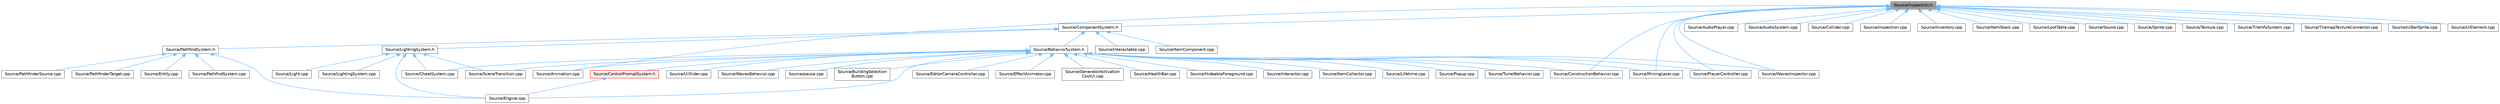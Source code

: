digraph "Source/Inspection.h"
{
 // LATEX_PDF_SIZE
  bgcolor="transparent";
  edge [fontname=Helvetica,fontsize=10,labelfontname=Helvetica,labelfontsize=10];
  node [fontname=Helvetica,fontsize=10,shape=box,height=0.2,width=0.4];
  Node1 [id="Node000001",label="Source/Inspection.h",height=0.2,width=0.4,color="gray40", fillcolor="grey60", style="filled", fontcolor="black",tooltip="Helper methods for inspecting things."];
  Node1 -> Node2 [id="edge1_Node000001_Node000002",dir="back",color="steelblue1",style="solid",tooltip=" "];
  Node2 [id="Node000002",label="Source/Animation.cpp",height=0.2,width=0.4,color="grey40", fillcolor="white", style="filled",URL="$d3/da9/Animation_8cpp.html",tooltip="animation component implimentation"];
  Node1 -> Node3 [id="edge2_Node000001_Node000003",dir="back",color="steelblue1",style="solid",tooltip=" "];
  Node3 [id="Node000003",label="Source/AudioPlayer.cpp",height=0.2,width=0.4,color="grey40", fillcolor="white", style="filled",URL="$d2/d04/AudioPlayer_8cpp.html",tooltip="Component that plays audio."];
  Node1 -> Node4 [id="edge3_Node000001_Node000004",dir="back",color="steelblue1",style="solid",tooltip=" "];
  Node4 [id="Node000004",label="Source/AudioSystem.cpp",height=0.2,width=0.4,color="grey40", fillcolor="white", style="filled",URL="$de/d95/AudioSystem_8cpp.html",tooltip="System that implements FMOD and allows the loading and playing of audio."];
  Node1 -> Node5 [id="edge4_Node000001_Node000005",dir="back",color="steelblue1",style="solid",tooltip=" "];
  Node5 [id="Node000005",label="Source/Collider.cpp",height=0.2,width=0.4,color="grey40", fillcolor="white", style="filled",URL="$d5/dab/Collider_8cpp.html",tooltip="Base component for detecting collisions."];
  Node1 -> Node6 [id="edge5_Node000001_Node000006",dir="back",color="steelblue1",style="solid",tooltip=" "];
  Node6 [id="Node000006",label="Source/ComponentSystem.h",height=0.2,width=0.4,color="grey40", fillcolor="white", style="filled",URL="$dc/dbb/ComponentSystem_8h.html",tooltip="System that keeps track of a specific kind of Component."];
  Node6 -> Node7 [id="edge6_Node000006_Node000007",dir="back",color="steelblue1",style="solid",tooltip=" "];
  Node7 [id="Node000007",label="Source/BehaviorSystem.h",height=0.2,width=0.4,color="grey40", fillcolor="white", style="filled",URL="$db/d32/BehaviorSystem_8h.html",tooltip="System that keeps track of and updates a specific kind of Behavior."];
  Node7 -> Node2 [id="edge7_Node000007_Node000002",dir="back",color="steelblue1",style="solid",tooltip=" "];
  Node7 -> Node8 [id="edge8_Node000007_Node000008",dir="back",color="steelblue1",style="solid",tooltip=" "];
  Node8 [id="Node000008",label="Source/BuildingSelection\lButton.cpp",height=0.2,width=0.4,color="grey40", fillcolor="white", style="filled",URL="$db/d86/BuildingSelectionButton_8cpp.html",tooltip="button that selects which building the ConstructionManager should place"];
  Node7 -> Node9 [id="edge9_Node000007_Node000009",dir="back",color="steelblue1",style="solid",tooltip=" "];
  Node9 [id="Node000009",label="Source/CheatSystem.cpp",height=0.2,width=0.4,color="grey40", fillcolor="white", style="filled",URL="$da/d87/CheatSystem_8cpp.html",tooltip="CheatSystem Class definition."];
  Node7 -> Node10 [id="edge10_Node000007_Node000010",dir="back",color="steelblue1",style="solid",tooltip=" "];
  Node10 [id="Node000010",label="Source/ConstructionBehavior.cpp",height=0.2,width=0.4,color="grey40", fillcolor="white", style="filled",URL="$d7/ded/ConstructionBehavior_8cpp.html",tooltip="handles the construction of towers and modification of terrain"];
  Node7 -> Node11 [id="edge11_Node000007_Node000011",dir="back",color="steelblue1",style="solid",tooltip=" "];
  Node11 [id="Node000011",label="Source/ControlPromptSystem.h",height=0.2,width=0.4,color="red", fillcolor="#FFF0F0", style="filled",URL="$d5/db3/ControlPromptSystem_8h.html",tooltip="System that displays ControlPrompts from Actions."];
  Node11 -> Node14 [id="edge12_Node000011_Node000014",dir="back",color="steelblue1",style="solid",tooltip=" "];
  Node14 [id="Node000014",label="Source/Engine.cpp",height=0.2,width=0.4,color="grey40", fillcolor="white", style="filled",URL="$d6/d0c/Engine_8cpp.html",tooltip="Engine class."];
  Node7 -> Node15 [id="edge13_Node000007_Node000015",dir="back",color="steelblue1",style="solid",tooltip=" "];
  Node15 [id="Node000015",label="Source/EditorCameraController.cpp",height=0.2,width=0.4,color="grey40", fillcolor="white", style="filled",URL="$d4/d1e/EditorCameraController_8cpp.html",tooltip="controls the camera while in the editor"];
  Node7 -> Node16 [id="edge14_Node000007_Node000016",dir="back",color="steelblue1",style="solid",tooltip=" "];
  Node16 [id="Node000016",label="Source/EffectAnimator.cpp",height=0.2,width=0.4,color="grey40", fillcolor="white", style="filled",URL="$dc/dd4/EffectAnimator_8cpp.html",tooltip="Component that animates a Transform's matrix."];
  Node7 -> Node14 [id="edge15_Node000007_Node000014",dir="back",color="steelblue1",style="solid",tooltip=" "];
  Node7 -> Node17 [id="edge16_Node000007_Node000017",dir="back",color="steelblue1",style="solid",tooltip=" "];
  Node17 [id="Node000017",label="Source/GeneratorActivation\lCostUi.cpp",height=0.2,width=0.4,color="grey40", fillcolor="white", style="filled",URL="$de/df8/GeneratorActivationCostUi_8cpp.html",tooltip="displays the costs of activating generators"];
  Node7 -> Node18 [id="edge17_Node000007_Node000018",dir="back",color="steelblue1",style="solid",tooltip=" "];
  Node18 [id="Node000018",label="Source/HealthBar.cpp",height=0.2,width=0.4,color="grey40", fillcolor="white", style="filled",URL="$d9/d01/HealthBar_8cpp.html",tooltip="health bar UI that displays offset from an Entity with a Health component"];
  Node7 -> Node19 [id="edge18_Node000007_Node000019",dir="back",color="steelblue1",style="solid",tooltip=" "];
  Node19 [id="Node000019",label="Source/HideableForeground.cpp",height=0.2,width=0.4,color="grey40", fillcolor="white", style="filled",URL="$da/da6/HideableForeground_8cpp.html",tooltip="Component that hides an attached Sprite when it overlaps something."];
  Node7 -> Node20 [id="edge19_Node000007_Node000020",dir="back",color="steelblue1",style="solid",tooltip=" "];
  Node20 [id="Node000020",label="Source/Interactor.cpp",height=0.2,width=0.4,color="grey40", fillcolor="white", style="filled",URL="$de/de6/Interactor_8cpp.html",tooltip="Behavior that can interact with nearby Interactable Components."];
  Node7 -> Node21 [id="edge20_Node000007_Node000021",dir="back",color="steelblue1",style="solid",tooltip=" "];
  Node21 [id="Node000021",label="Source/ItemCollector.cpp",height=0.2,width=0.4,color="grey40", fillcolor="white", style="filled",URL="$d1/db9/ItemCollector_8cpp.html",tooltip="Component that attracts and collects item entities in the world."];
  Node7 -> Node22 [id="edge21_Node000007_Node000022",dir="back",color="steelblue1",style="solid",tooltip=" "];
  Node22 [id="Node000022",label="Source/Lifetime.cpp",height=0.2,width=0.4,color="grey40", fillcolor="white", style="filled",URL="$df/df1/Lifetime_8cpp.html",tooltip="Component that destroys it's Enity after a given length of time."];
  Node7 -> Node23 [id="edge22_Node000007_Node000023",dir="back",color="steelblue1",style="solid",tooltip=" "];
  Node23 [id="Node000023",label="Source/MiningLaser.cpp",height=0.2,width=0.4,color="grey40", fillcolor="white", style="filled",URL="$d6/db4/MiningLaser_8cpp.html",tooltip="Digging laser controllable by an entity."];
  Node7 -> Node24 [id="edge23_Node000007_Node000024",dir="back",color="steelblue1",style="solid",tooltip=" "];
  Node24 [id="Node000024",label="Source/PlayerController.cpp",height=0.2,width=0.4,color="grey40", fillcolor="white", style="filled",URL="$d3/d7e/PlayerController_8cpp.html",tooltip="PlayerController Behaviour Class."];
  Node7 -> Node25 [id="edge24_Node000007_Node000025",dir="back",color="steelblue1",style="solid",tooltip=" "];
  Node25 [id="Node000025",label="Source/Popup.cpp",height=0.2,width=0.4,color="grey40", fillcolor="white", style="filled",URL="$d8/dc8/Popup_8cpp.html",tooltip="DESCRIPTION HERE."];
  Node7 -> Node26 [id="edge25_Node000007_Node000026",dir="back",color="steelblue1",style="solid",tooltip=" "];
  Node26 [id="Node000026",label="Source/SceneTransition.cpp",height=0.2,width=0.4,color="grey40", fillcolor="white", style="filled",URL="$d3/dfb/SceneTransition_8cpp.html",tooltip="fades a texture out and in when transitioning between scenes"];
  Node7 -> Node27 [id="edge26_Node000007_Node000027",dir="back",color="steelblue1",style="solid",tooltip=" "];
  Node27 [id="Node000027",label="Source/TurretBehavior.cpp",height=0.2,width=0.4,color="grey40", fillcolor="white", style="filled",URL="$dc/d0a/TurretBehavior_8cpp.html",tooltip="Behavior Compenent for Basic Turret"];
  Node7 -> Node28 [id="edge27_Node000007_Node000028",dir="back",color="steelblue1",style="solid",tooltip=" "];
  Node28 [id="Node000028",label="Source/UiSlider.cpp",height=0.2,width=0.4,color="grey40", fillcolor="white", style="filled",URL="$d7/d90/UiSlider_8cpp.html",tooltip="Ui Slider component."];
  Node7 -> Node29 [id="edge28_Node000007_Node000029",dir="back",color="steelblue1",style="solid",tooltip=" "];
  Node29 [id="Node000029",label="Source/WavesBehavior.cpp",height=0.2,width=0.4,color="grey40", fillcolor="white", style="filled",URL="$db/d72/WavesBehavior_8cpp.html",tooltip="Definitions for wave and spawning behavior."];
  Node7 -> Node30 [id="edge29_Node000007_Node000030",dir="back",color="steelblue1",style="solid",tooltip=" "];
  Node30 [id="Node000030",label="Source/WavesInspector.cpp",height=0.2,width=0.4,color="grey40", fillcolor="white", style="filled",URL="$d2/d6b/WavesInspector_8cpp.html",tooltip="Definitions for wave and spawning editing in game."];
  Node7 -> Node31 [id="edge30_Node000007_Node000031",dir="back",color="steelblue1",style="solid",tooltip=" "];
  Node31 [id="Node000031",label="Source/pause.cpp",height=0.2,width=0.4,color="grey40", fillcolor="white", style="filled",URL="$dc/d6c/pause_8cpp.html",tooltip="Component that pauses the game when the PauseComponent button is pressed."];
  Node6 -> Node32 [id="edge31_Node000006_Node000032",dir="back",color="steelblue1",style="solid",tooltip=" "];
  Node32 [id="Node000032",label="Source/Interactable.cpp",height=0.2,width=0.4,color="grey40", fillcolor="white", style="filled",URL="$dc/dab/Interactable_8cpp.html",tooltip="Component which can be interacted with by pressing a button when nearby."];
  Node6 -> Node33 [id="edge32_Node000006_Node000033",dir="back",color="steelblue1",style="solid",tooltip=" "];
  Node33 [id="Node000033",label="Source/ItemComponent.cpp",height=0.2,width=0.4,color="grey40", fillcolor="white", style="filled",URL="$d2/d5a/ItemComponent_8cpp.html",tooltip="Item in the world that can be picked up."];
  Node6 -> Node34 [id="edge33_Node000006_Node000034",dir="back",color="steelblue1",style="solid",tooltip=" "];
  Node34 [id="Node000034",label="Source/LightingSystem.h",height=0.2,width=0.4,color="grey40", fillcolor="white", style="filled",URL="$d4/dbd/LightingSystem_8h.html",tooltip="Lighting system interface."];
  Node34 -> Node9 [id="edge34_Node000034_Node000009",dir="back",color="steelblue1",style="solid",tooltip=" "];
  Node34 -> Node14 [id="edge35_Node000034_Node000014",dir="back",color="steelblue1",style="solid",tooltip=" "];
  Node34 -> Node35 [id="edge36_Node000034_Node000035",dir="back",color="steelblue1",style="solid",tooltip=" "];
  Node35 [id="Node000035",label="Source/Light.cpp",height=0.2,width=0.4,color="grey40", fillcolor="white", style="filled",URL="$d2/d41/Light_8cpp.html",tooltip="Light source component. It shines."];
  Node34 -> Node36 [id="edge37_Node000034_Node000036",dir="back",color="steelblue1",style="solid",tooltip=" "];
  Node36 [id="Node000036",label="Source/LightingSystem.cpp",height=0.2,width=0.4,color="grey40", fillcolor="white", style="filled",URL="$d3/d85/LightingSystem_8cpp.html",tooltip="Renders lights in the scene."];
  Node34 -> Node26 [id="edge38_Node000034_Node000026",dir="back",color="steelblue1",style="solid",tooltip=" "];
  Node6 -> Node37 [id="edge39_Node000006_Node000037",dir="back",color="steelblue1",style="solid",tooltip=" "];
  Node37 [id="Node000037",label="Source/PathfindSystem.h",height=0.2,width=0.4,color="grey40", fillcolor="white", style="filled",URL="$d2/d4b/PathfindSystem_8h.html",tooltip="System in charge of pathfinding. Keeps track of targets, runs the flowfield algorithm."];
  Node37 -> Node14 [id="edge40_Node000037_Node000014",dir="back",color="steelblue1",style="solid",tooltip=" "];
  Node37 -> Node38 [id="edge41_Node000037_Node000038",dir="back",color="steelblue1",style="solid",tooltip=" "];
  Node38 [id="Node000038",label="Source/Entity.cpp",height=0.2,width=0.4,color="grey40", fillcolor="white", style="filled",URL="$df/de9/Entity_8cpp.html",tooltip="Function definitions for the Entity class."];
  Node37 -> Node39 [id="edge42_Node000037_Node000039",dir="back",color="steelblue1",style="solid",tooltip=" "];
  Node39 [id="Node000039",label="Source/PathfindSystem.cpp",height=0.2,width=0.4,color="grey40", fillcolor="white", style="filled",URL="$d5/ded/PathfindSystem_8cpp.html",tooltip="System in charge of pathfinding. Keeps track of targets, runs the flowfield algorithm."];
  Node37 -> Node40 [id="edge43_Node000037_Node000040",dir="back",color="steelblue1",style="solid",tooltip=" "];
  Node40 [id="Node000040",label="Source/PathfinderSource.cpp",height=0.2,width=0.4,color="grey40", fillcolor="white", style="filled",URL="$d7/dc0/PathfinderSource_8cpp.html",tooltip="Defines parent entity as the map for pathfinding."];
  Node37 -> Node41 [id="edge44_Node000037_Node000041",dir="back",color="steelblue1",style="solid",tooltip=" "];
  Node41 [id="Node000041",label="Source/PathfinderTarget.cpp",height=0.2,width=0.4,color="grey40", fillcolor="white", style="filled",URL="$d1/d97/PathfinderTarget_8cpp.html",tooltip="Marks parent entity as a target for the enemies."];
  Node1 -> Node10 [id="edge45_Node000001_Node000010",dir="back",color="steelblue1",style="solid",tooltip=" "];
  Node1 -> Node42 [id="edge46_Node000001_Node000042",dir="back",color="steelblue1",style="solid",tooltip=" "];
  Node42 [id="Node000042",label="Source/Inspection.cpp",height=0.2,width=0.4,color="grey40", fillcolor="white", style="filled",URL="$da/dbb/Inspection_8cpp.html",tooltip="Helper methods for inspecting things."];
  Node1 -> Node43 [id="edge47_Node000001_Node000043",dir="back",color="steelblue1",style="solid",tooltip=" "];
  Node43 [id="Node000043",label="Source/Inventory.cpp",height=0.2,width=0.4,color="grey40", fillcolor="white", style="filled",URL="$df/d16/Inventory_8cpp.html",tooltip="Inventory component that stores items."];
  Node1 -> Node44 [id="edge48_Node000001_Node000044",dir="back",color="steelblue1",style="solid",tooltip=" "];
  Node44 [id="Node000044",label="Source/ItemStack.cpp",height=0.2,width=0.4,color="grey40", fillcolor="white", style="filled",URL="$d5/d5a/ItemStack_8cpp.html",tooltip="a stack of multiple items of the same type"];
  Node1 -> Node45 [id="edge49_Node000001_Node000045",dir="back",color="steelblue1",style="solid",tooltip=" "];
  Node45 [id="Node000045",label="Source/LootTable.cpp",height=0.2,width=0.4,color="grey40", fillcolor="white", style="filled",URL="$da/d71/LootTable_8cpp.html",tooltip="class for dropping configurable loot"];
  Node1 -> Node23 [id="edge50_Node000001_Node000023",dir="back",color="steelblue1",style="solid",tooltip=" "];
  Node1 -> Node24 [id="edge51_Node000001_Node000024",dir="back",color="steelblue1",style="solid",tooltip=" "];
  Node1 -> Node46 [id="edge52_Node000001_Node000046",dir="back",color="steelblue1",style="solid",tooltip=" "];
  Node46 [id="Node000046",label="Source/Sound.cpp",height=0.2,width=0.4,color="grey40", fillcolor="white", style="filled",URL="$d1/d8a/Sound_8cpp.html",tooltip="Wrapper class for FMOD sounds."];
  Node1 -> Node47 [id="edge53_Node000001_Node000047",dir="back",color="steelblue1",style="solid",tooltip=" "];
  Node47 [id="Node000047",label="Source/Sprite.cpp",height=0.2,width=0.4,color="grey40", fillcolor="white", style="filled",URL="$d0/dff/Sprite_8cpp.html",tooltip="Implementation of Sprite component."];
  Node1 -> Node48 [id="edge54_Node000001_Node000048",dir="back",color="steelblue1",style="solid",tooltip=" "];
  Node48 [id="Node000048",label="Source/Texture.cpp",height=0.2,width=0.4,color="grey40", fillcolor="white", style="filled",URL="$d5/d87/Texture_8cpp.html",tooltip="Wrapper/manager for OpenGL texture."];
  Node1 -> Node49 [id="edge55_Node000001_Node000049",dir="back",color="steelblue1",style="solid",tooltip=" "];
  Node49 [id="Node000049",label="Source/TileInfoSystem.cpp",height=0.2,width=0.4,color="grey40", fillcolor="white", style="filled",URL="$d7/d0e/TileInfoSystem_8cpp.html",tooltip="System to get info about given tile indices."];
  Node1 -> Node50 [id="edge56_Node000001_Node000050",dir="back",color="steelblue1",style="solid",tooltip=" "];
  Node50 [id="Node000050",label="Source/TilemapTextureConnector.cpp",height=0.2,width=0.4,color="grey40", fillcolor="white", style="filled",URL="$d6/d11/TilemapTextureConnector_8cpp.html",tooltip="Component that uses a parent 'source' tilemap to update a child tilemap with connected textures."];
  Node1 -> Node51 [id="edge57_Node000001_Node000051",dir="back",color="steelblue1",style="solid",tooltip=" "];
  Node51 [id="Node000051",label="Source/UiBarSprite.cpp",height=0.2,width=0.4,color="grey40", fillcolor="white", style="filled",URL="$df/dda/UiBarSprite_8cpp.html",tooltip="sprite that renders a ui bar"];
  Node1 -> Node52 [id="edge58_Node000001_Node000052",dir="back",color="steelblue1",style="solid",tooltip=" "];
  Node52 [id="Node000052",label="Source/UiElement.cpp",height=0.2,width=0.4,color="grey40", fillcolor="white", style="filled",URL="$df/d62/UiElement_8cpp.html",tooltip="Ui element component."];
  Node1 -> Node30 [id="edge59_Node000001_Node000030",dir="back",color="steelblue1",style="solid",tooltip=" "];
}
